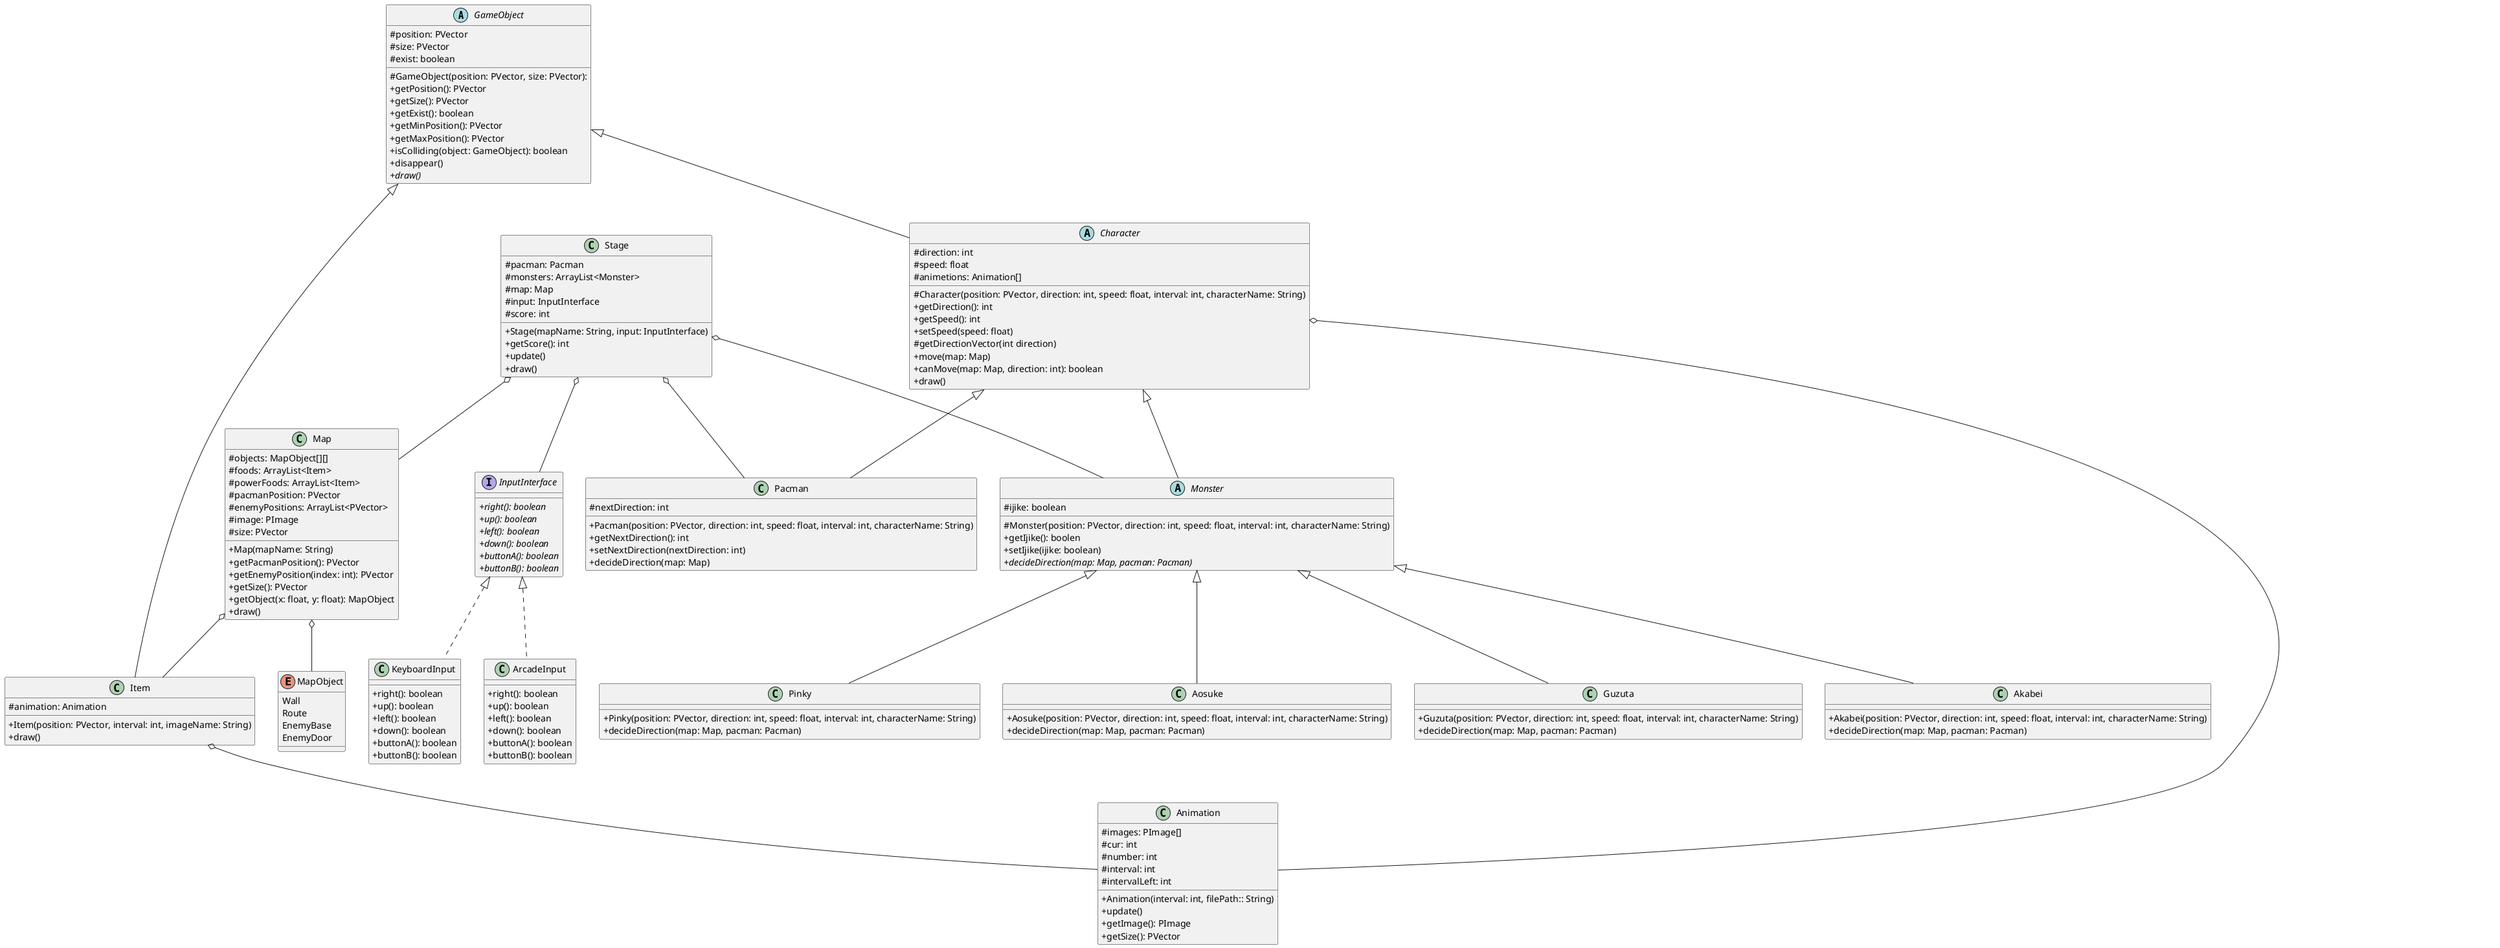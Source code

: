 @startuml pacman

skinparam Shadowing false
skinparam classAttributeIconSize 0

GameObject <|-- Character
GameObject <|-- Item

Character <|-- Pacman
Character <|-- Monster
Character o-- Animation

Monster <|-- Akabei
Monster <|-- Pinky
Monster <|-- Aosuke
Monster <|-- Guzuta

Stage o-- Pacman
Stage o-- Monster
Stage o-- Map
Stage o-- InputInterface

InputInterface <|.. KeyboardInput
InputInterface <|.. ArcadeInput

Map o-- Item
Map o-- MapObject

Item o-- Animation

abstract class GameObject {
    # position: PVector
    # size: PVector
    # exist: boolean

    # GameObject(position: PVector, size: PVector): 
    + getPosition(): PVector
    + getSize(): PVector
    + getExist(): boolean
    + getMinPosition(): PVector
    + getMaxPosition(): PVector
    + isColliding(object: GameObject): boolean
    + disappear()
    + {abstract} draw()
}

abstract class Character {
    # direction: int
    # speed: float
    # animetions: Animation[]

    # Character(position: PVector, direction: int, speed: float, interval: int, characterName: String)
    + getDirection(): int
    + getSpeed(): int
    + setSpeed(speed: float)
    # getDirectionVector(int direction)
    + move(map: Map)
    + canMove(map: Map, direction: int): boolean
    + draw()
}

class Pacman {
    # nextDirection: int

    + Pacman(position: PVector, direction: int, speed: float, interval: int, characterName: String)
    + getNextDirection(): int
    + setNextDirection(nextDirection: int)
    + decideDirection(map: Map)
}

abstract class Monster {
    # ijike: boolean

    # Monster(position: PVector, direction: int, speed: float, interval: int, characterName: String)
    + getIjike(): boolen
    + setIjike(ijike: boolean)
    + {abstract} decideDirection(map: Map, pacman: Pacman)
}

class Akabei {
    + Akabei(position: PVector, direction: int, speed: float, interval: int, characterName: String)
    + decideDirection(map: Map, pacman: Pacman)
}

class Pinky {
    + Pinky(position: PVector, direction: int, speed: float, interval: int, characterName: String)
    + decideDirection(map: Map, pacman: Pacman)
}

class Aosuke {
    + Aosuke(position: PVector, direction: int, speed: float, interval: int, characterName: String)
    + decideDirection(map: Map, pacman: Pacman)
}

class Guzuta {
    + Guzuta(position: PVector, direction: int, speed: float, interval: int, characterName: String)
    + decideDirection(map: Map, pacman: Pacman)
}

class Stage {
    # pacman: Pacman
    # monsters: ArrayList<Monster>
    # map: Map
    # input: InputInterface
    # score: int

    + Stage(mapName: String, input: InputInterface)
    + getScore(): int
    + update()
    + draw()
}

class Map {
    # objects: MapObject[][]
    # foods: ArrayList<Item>
    # powerFoods: ArrayList<Item>
    # pacmanPosition: PVector
    # enemyPositions: ArrayList<PVector>
    # image: PImage
    # size: PVector

    + Map(mapName: String)
    + getPacmanPosition(): PVector
    + getEnemyPosition(index: int): PVector
    + getSize(): PVector
    + getObject(x: float, y: float): MapObject
    + draw()
}

class Item {
    # animation: Animation

    + Item(position: PVector, interval: int, imageName: String)
    + draw()
}

class Animation {
    # images: PImage[]
    # cur: int
    # number: int
    # interval: int
    # intervalLeft: int

    + Animation(interval: int, filePath:: String)
    + update()
    + getImage(): PImage
    + getSize(): PVector
}

enum MapObject {
    Wall
    Route
    EnemyBase
    EnemyDoor
}

interface InputInterface {
    + {abstract} right(): boolean
    + {abstract} up(): boolean
    + {abstract} left(): boolean
    + {abstract} down(): boolean
    + {abstract} buttonA(): boolean
    + {abstract} buttonB(): boolean
}

class KeyboardInput {
    + right(): boolean
    + up(): boolean
    + left(): boolean
    + down(): boolean
    + buttonA(): boolean
    + buttonB(): boolean
}

class ArcadeInput {
    + right(): boolean
    + up(): boolean
    + left(): boolean
    + down(): boolean
    + buttonA(): boolean
    + buttonB(): boolean
}

@enduml
